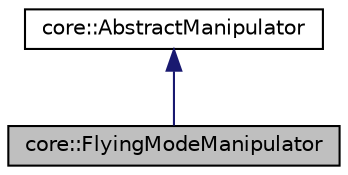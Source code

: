 digraph "core::FlyingModeManipulator"
{
 // LATEX_PDF_SIZE
  edge [fontname="Helvetica",fontsize="10",labelfontname="Helvetica",labelfontsize="10"];
  node [fontname="Helvetica",fontsize="10",shape=record];
  Node1 [label="core::FlyingModeManipulator",height=0.2,width=0.4,color="black", fillcolor="grey75", style="filled", fontcolor="black",tooltip=" "];
  Node2 -> Node1 [dir="back",color="midnightblue",fontsize="10",style="solid",fontname="Helvetica"];
  Node2 [label="core::AbstractManipulator",height=0.2,width=0.4,color="black", fillcolor="white", style="filled",URL="$dc/df9/classcore_1_1AbstractManipulator.html",tooltip=" "];
}
